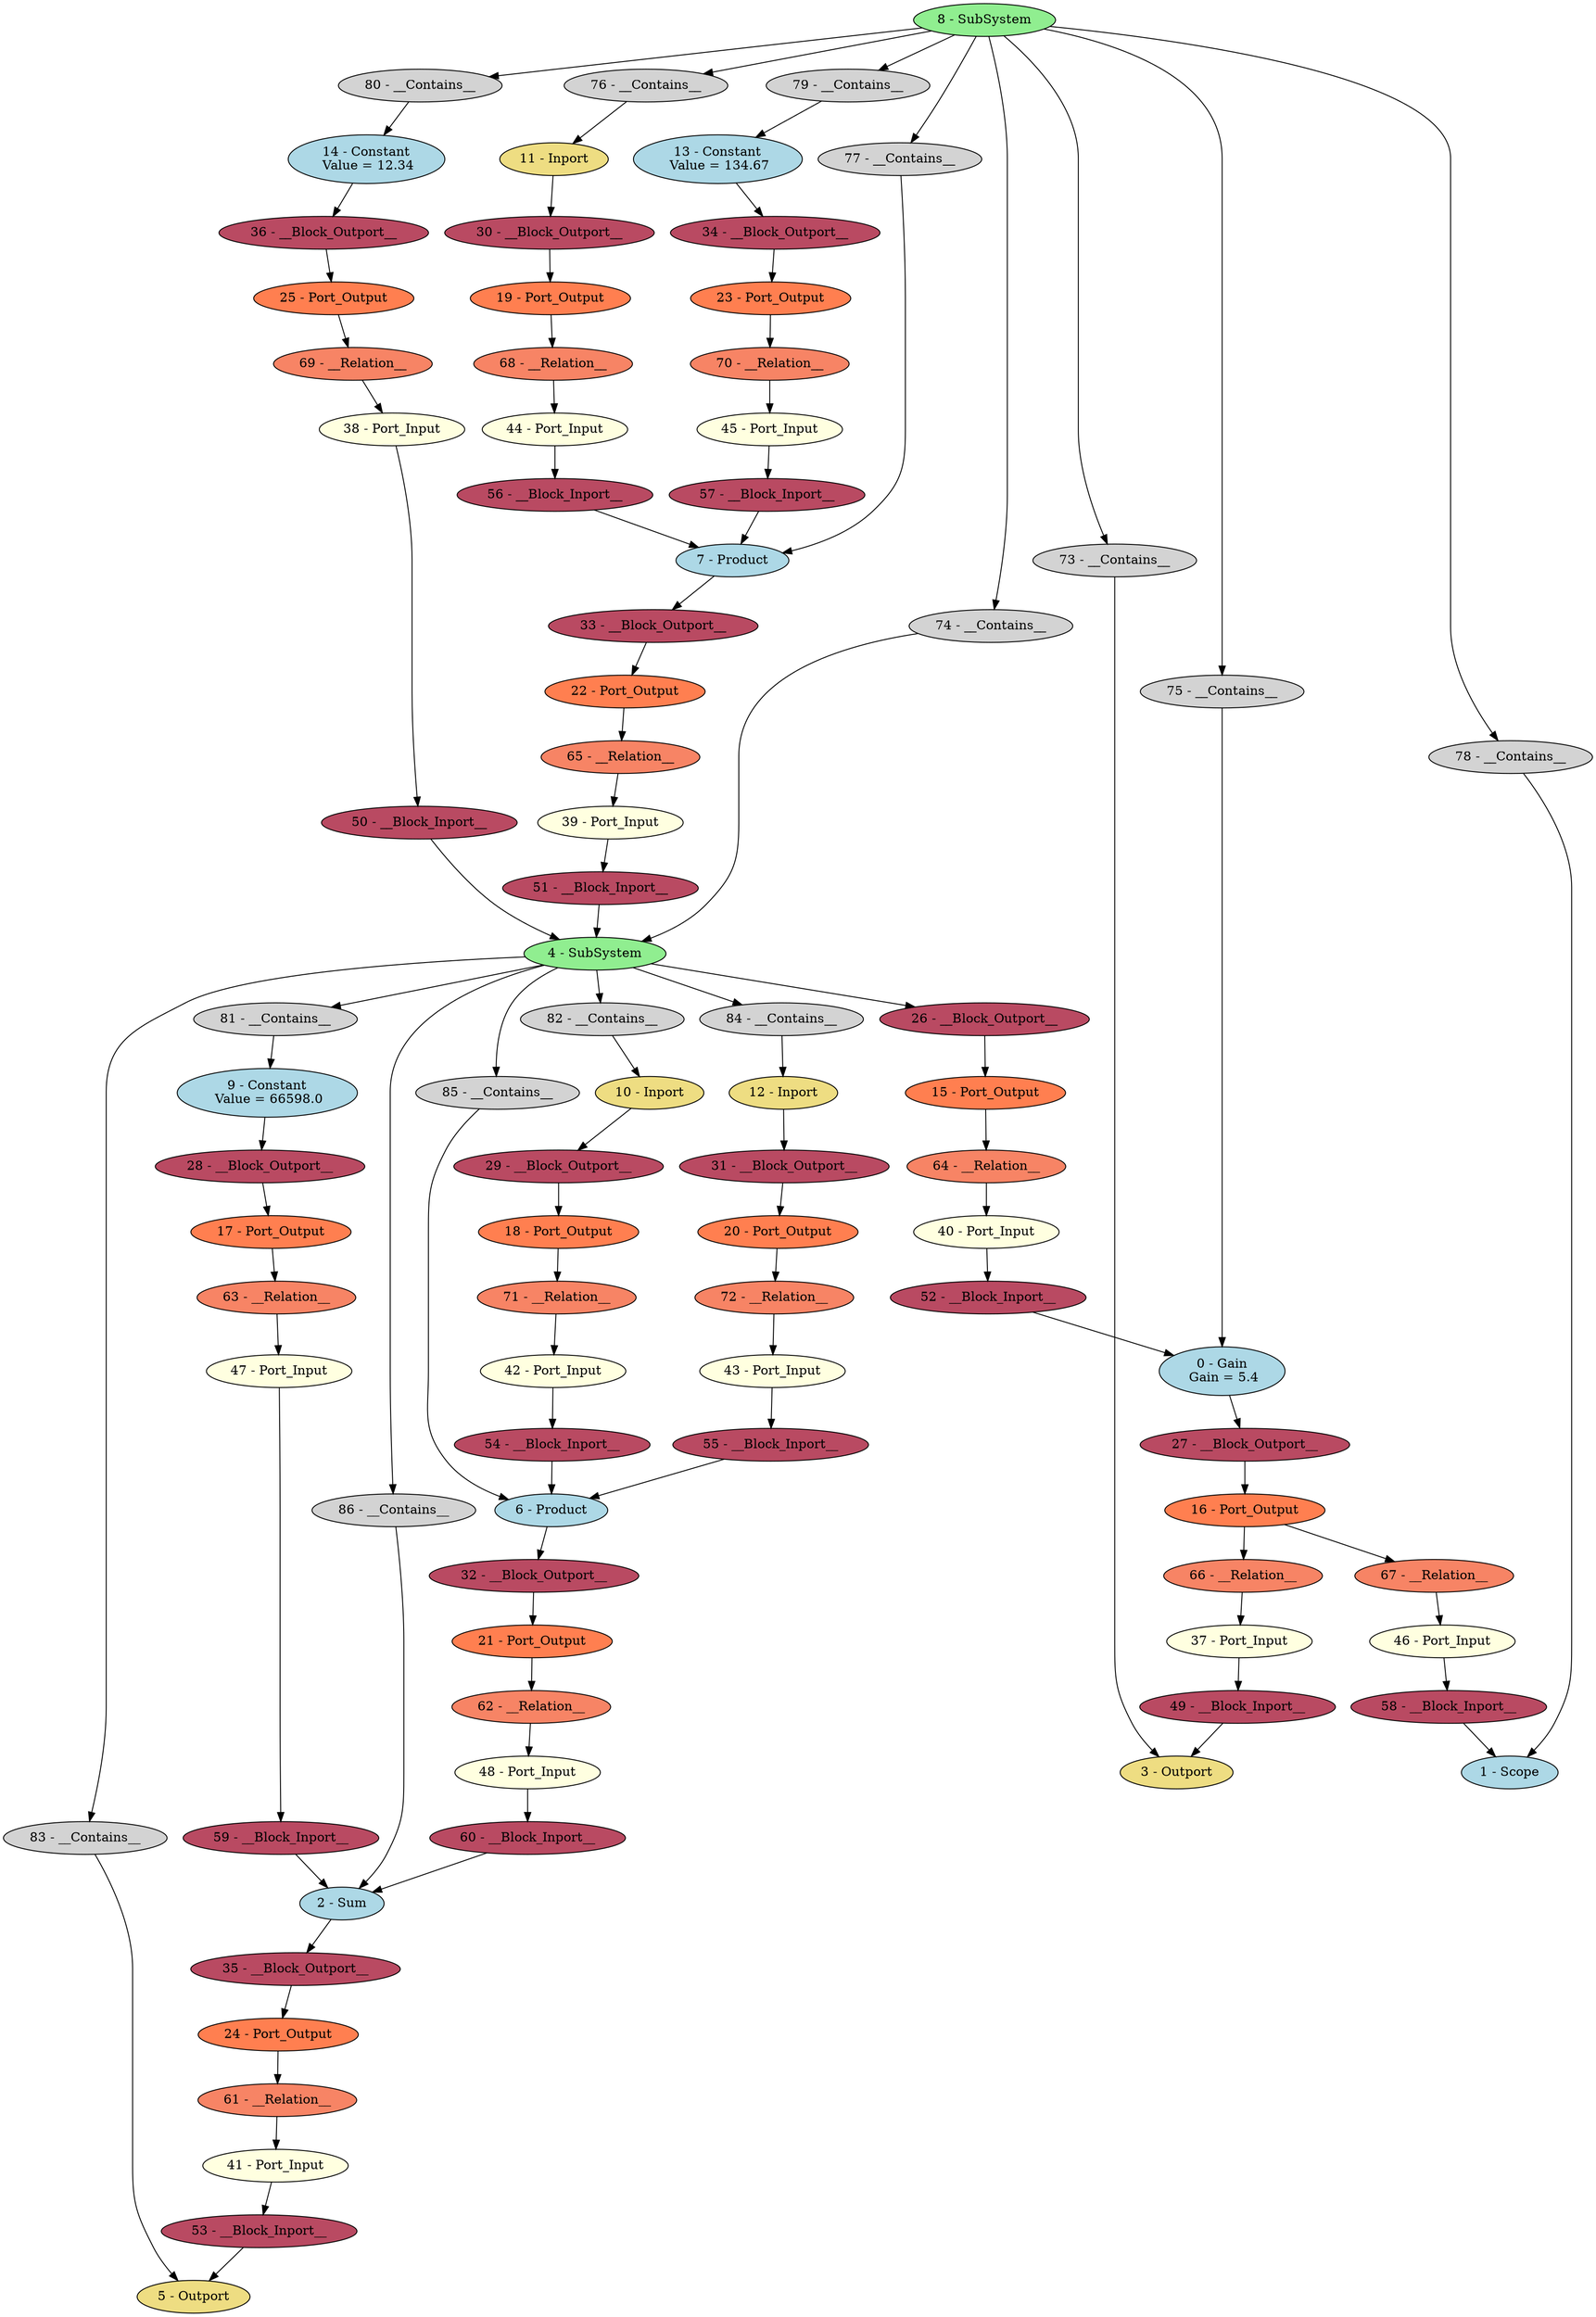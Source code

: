 digraph HFlatten2_export {
"0 - Gain\n Gain = 5.4" [style=filled, fillcolor=lightblue];
"1 - Scope" [style=filled, fillcolor=lightblue];
"2 - Sum" [style=filled, fillcolor=lightblue];
"3 - Outport" [style=filled, fillcolor=lightgoldenrod];
"4 - SubSystem" [style=filled, fillcolor=lightgreen];
"5 - Outport" [style=filled, fillcolor=lightgoldenrod];
"6 - Product" [style=filled, fillcolor=lightblue];
"7 - Product" [style=filled, fillcolor=lightblue];
"8 - SubSystem" [style=filled, fillcolor=lightgreen];
"9 - Constant\n Value = 66598.0" [style=filled, fillcolor=lightblue];
"10 - Inport" [style=filled, fillcolor=lightgoldenrod];
"11 - Inport" [style=filled, fillcolor=lightgoldenrod];
"12 - Inport" [style=filled, fillcolor=lightgoldenrod];
"13 - Constant\n Value = 134.67" [style=filled, fillcolor=lightblue];
"14 - Constant\n Value = 12.34" [style=filled, fillcolor=lightblue];
"15 - Port_Output" [style=filled, fillcolor=coral];
"16 - Port_Output" [style=filled, fillcolor=coral];
"17 - Port_Output" [style=filled, fillcolor=coral];
"18 - Port_Output" [style=filled, fillcolor=coral];
"19 - Port_Output" [style=filled, fillcolor=coral];
"20 - Port_Output" [style=filled, fillcolor=coral];
"21 - Port_Output" [style=filled, fillcolor=coral];
"22 - Port_Output" [style=filled, fillcolor=coral];
"23 - Port_Output" [style=filled, fillcolor=coral];
"24 - Port_Output" [style=filled, fillcolor=coral];
"25 - Port_Output" [style=filled, fillcolor=coral];
"26 - __Block_Outport__" [style=filled, fillcolor="#b94a62"];
"27 - __Block_Outport__" [style=filled, fillcolor="#b94a62"];
"28 - __Block_Outport__" [style=filled, fillcolor="#b94a62"];
"29 - __Block_Outport__" [style=filled, fillcolor="#b94a62"];
"30 - __Block_Outport__" [style=filled, fillcolor="#b94a62"];
"31 - __Block_Outport__" [style=filled, fillcolor="#b94a62"];
"32 - __Block_Outport__" [style=filled, fillcolor="#b94a62"];
"33 - __Block_Outport__" [style=filled, fillcolor="#b94a62"];
"34 - __Block_Outport__" [style=filled, fillcolor="#b94a62"];
"35 - __Block_Outport__" [style=filled, fillcolor="#b94a62"];
"36 - __Block_Outport__" [style=filled, fillcolor="#b94a62"];
"37 - Port_Input" [style=filled, fillcolor=lightyellow];
"38 - Port_Input" [style=filled, fillcolor=lightyellow];
"39 - Port_Input" [style=filled, fillcolor=lightyellow];
"40 - Port_Input" [style=filled, fillcolor=lightyellow];
"41 - Port_Input" [style=filled, fillcolor=lightyellow];
"42 - Port_Input" [style=filled, fillcolor=lightyellow];
"43 - Port_Input" [style=filled, fillcolor=lightyellow];
"44 - Port_Input" [style=filled, fillcolor=lightyellow];
"45 - Port_Input" [style=filled, fillcolor=lightyellow];
"46 - Port_Input" [style=filled, fillcolor=lightyellow];
"47 - Port_Input" [style=filled, fillcolor=lightyellow];
"48 - Port_Input" [style=filled, fillcolor=lightyellow];
"49 - __Block_Inport__" [style=filled, fillcolor="#b94a62"];
"50 - __Block_Inport__" [style=filled, fillcolor="#b94a62"];
"51 - __Block_Inport__" [style=filled, fillcolor="#b94a62"];
"52 - __Block_Inport__" [style=filled, fillcolor="#b94a62"];
"53 - __Block_Inport__" [style=filled, fillcolor="#b94a62"];
"54 - __Block_Inport__" [style=filled, fillcolor="#b94a62"];
"55 - __Block_Inport__" [style=filled, fillcolor="#b94a62"];
"56 - __Block_Inport__" [style=filled, fillcolor="#b94a62"];
"57 - __Block_Inport__" [style=filled, fillcolor="#b94a62"];
"58 - __Block_Inport__" [style=filled, fillcolor="#b94a62"];
"59 - __Block_Inport__" [style=filled, fillcolor="#b94a62"];
"60 - __Block_Inport__" [style=filled, fillcolor="#b94a62"];
"61 - __Relation__" [style=filled, fillcolor="#f78465"];
"62 - __Relation__" [style=filled, fillcolor="#f78465"];
"63 - __Relation__" [style=filled, fillcolor="#f78465"];
"64 - __Relation__" [style=filled, fillcolor="#f78465"];
"65 - __Relation__" [style=filled, fillcolor="#f78465"];
"66 - __Relation__" [style=filled, fillcolor="#f78465"];
"67 - __Relation__" [style=filled, fillcolor="#f78465"];
"68 - __Relation__" [style=filled, fillcolor="#f78465"];
"69 - __Relation__" [style=filled, fillcolor="#f78465"];
"70 - __Relation__" [style=filled, fillcolor="#f78465"];
"71 - __Relation__" [style=filled, fillcolor="#f78465"];
"72 - __Relation__" [style=filled, fillcolor="#f78465"];
"73 - __Contains__" [style=filled, fillcolor=lightgray];
"74 - __Contains__" [style=filled, fillcolor=lightgray];
"75 - __Contains__" [style=filled, fillcolor=lightgray];
"76 - __Contains__" [style=filled, fillcolor=lightgray];
"77 - __Contains__" [style=filled, fillcolor=lightgray];
"78 - __Contains__" [style=filled, fillcolor=lightgray];
"79 - __Contains__" [style=filled, fillcolor=lightgray];
"80 - __Contains__" [style=filled, fillcolor=lightgray];
"81 - __Contains__" [style=filled, fillcolor=lightgray];
"82 - __Contains__" [style=filled, fillcolor=lightgray];
"83 - __Contains__" [style=filled, fillcolor=lightgray];
"84 - __Contains__" [style=filled, fillcolor=lightgray];
"85 - __Contains__" [style=filled, fillcolor=lightgray];
"86 - __Contains__" [style=filled, fillcolor=lightgray];
"4 - SubSystem" -> "26 - __Block_Outport__";
"26 - __Block_Outport__" -> "15 - Port_Output";
"0 - Gain\n Gain = 5.4" -> "27 - __Block_Outport__";
"27 - __Block_Outport__" -> "16 - Port_Output";
"9 - Constant\n Value = 66598.0" -> "28 - __Block_Outport__";
"28 - __Block_Outport__" -> "17 - Port_Output";
"10 - Inport" -> "29 - __Block_Outport__";
"29 - __Block_Outport__" -> "18 - Port_Output";
"11 - Inport" -> "30 - __Block_Outport__";
"30 - __Block_Outport__" -> "19 - Port_Output";
"12 - Inport" -> "31 - __Block_Outport__";
"31 - __Block_Outport__" -> "20 - Port_Output";
"6 - Product" -> "32 - __Block_Outport__";
"32 - __Block_Outport__" -> "21 - Port_Output";
"7 - Product" -> "33 - __Block_Outport__";
"33 - __Block_Outport__" -> "22 - Port_Output";
"13 - Constant\n Value = 134.67" -> "34 - __Block_Outport__";
"34 - __Block_Outport__" -> "23 - Port_Output";
"2 - Sum" -> "35 - __Block_Outport__";
"35 - __Block_Outport__" -> "24 - Port_Output";
"14 - Constant\n Value = 12.34" -> "36 - __Block_Outport__";
"36 - __Block_Outport__" -> "25 - Port_Output";
"8 - SubSystem" -> "73 - __Contains__";
"73 - __Contains__" -> "3 - Outport";
"8 - SubSystem" -> "74 - __Contains__";
"74 - __Contains__" -> "4 - SubSystem";
"8 - SubSystem" -> "75 - __Contains__";
"75 - __Contains__" -> "0 - Gain\n Gain = 5.4";
"8 - SubSystem" -> "76 - __Contains__";
"76 - __Contains__" -> "11 - Inport";
"8 - SubSystem" -> "77 - __Contains__";
"77 - __Contains__" -> "7 - Product";
"8 - SubSystem" -> "78 - __Contains__";
"78 - __Contains__" -> "1 - Scope";
"8 - SubSystem" -> "79 - __Contains__";
"79 - __Contains__" -> "13 - Constant\n Value = 134.67";
"8 - SubSystem" -> "80 - __Contains__";
"80 - __Contains__" -> "14 - Constant\n Value = 12.34";
"4 - SubSystem" -> "81 - __Contains__";
"81 - __Contains__" -> "9 - Constant\n Value = 66598.0";
"4 - SubSystem" -> "82 - __Contains__";
"82 - __Contains__" -> "10 - Inport";
"4 - SubSystem" -> "83 - __Contains__";
"83 - __Contains__" -> "5 - Outport";
"4 - SubSystem" -> "84 - __Contains__";
"84 - __Contains__" -> "12 - Inport";
"4 - SubSystem" -> "85 - __Contains__";
"85 - __Contains__" -> "6 - Product";
"4 - SubSystem" -> "86 - __Contains__";
"86 - __Contains__" -> "2 - Sum";
"24 - Port_Output" -> "61 - __Relation__";
"61 - __Relation__" -> "41 - Port_Input";
"21 - Port_Output" -> "62 - __Relation__";
"62 - __Relation__" -> "48 - Port_Input";
"17 - Port_Output" -> "63 - __Relation__";
"63 - __Relation__" -> "47 - Port_Input";
"15 - Port_Output" -> "64 - __Relation__";
"64 - __Relation__" -> "40 - Port_Input";
"22 - Port_Output" -> "65 - __Relation__";
"65 - __Relation__" -> "39 - Port_Input";
"16 - Port_Output" -> "66 - __Relation__";
"66 - __Relation__" -> "37 - Port_Input";
"16 - Port_Output" -> "67 - __Relation__";
"67 - __Relation__" -> "46 - Port_Input";
"19 - Port_Output" -> "68 - __Relation__";
"68 - __Relation__" -> "44 - Port_Input";
"25 - Port_Output" -> "69 - __Relation__";
"69 - __Relation__" -> "38 - Port_Input";
"23 - Port_Output" -> "70 - __Relation__";
"70 - __Relation__" -> "45 - Port_Input";
"18 - Port_Output" -> "71 - __Relation__";
"71 - __Relation__" -> "42 - Port_Input";
"20 - Port_Output" -> "72 - __Relation__";
"72 - __Relation__" -> "43 - Port_Input";
"49 - __Block_Inport__" -> "3 - Outport";
"37 - Port_Input" -> "49 - __Block_Inport__";
"50 - __Block_Inport__" -> "4 - SubSystem";
"38 - Port_Input" -> "50 - __Block_Inport__";
"51 - __Block_Inport__" -> "4 - SubSystem";
"39 - Port_Input" -> "51 - __Block_Inport__";
"52 - __Block_Inport__" -> "0 - Gain\n Gain = 5.4";
"40 - Port_Input" -> "52 - __Block_Inport__";
"53 - __Block_Inport__" -> "5 - Outport";
"41 - Port_Input" -> "53 - __Block_Inport__";
"54 - __Block_Inport__" -> "6 - Product";
"42 - Port_Input" -> "54 - __Block_Inport__";
"55 - __Block_Inport__" -> "6 - Product";
"43 - Port_Input" -> "55 - __Block_Inport__";
"56 - __Block_Inport__" -> "7 - Product";
"44 - Port_Input" -> "56 - __Block_Inport__";
"57 - __Block_Inport__" -> "7 - Product";
"45 - Port_Input" -> "57 - __Block_Inport__";
"58 - __Block_Inport__" -> "1 - Scope";
"46 - Port_Input" -> "58 - __Block_Inport__";
"59 - __Block_Inport__" -> "2 - Sum";
"47 - Port_Input" -> "59 - __Block_Inport__";
"60 - __Block_Inport__" -> "2 - Sum";
"48 - Port_Input" -> "60 - __Block_Inport__";
}
